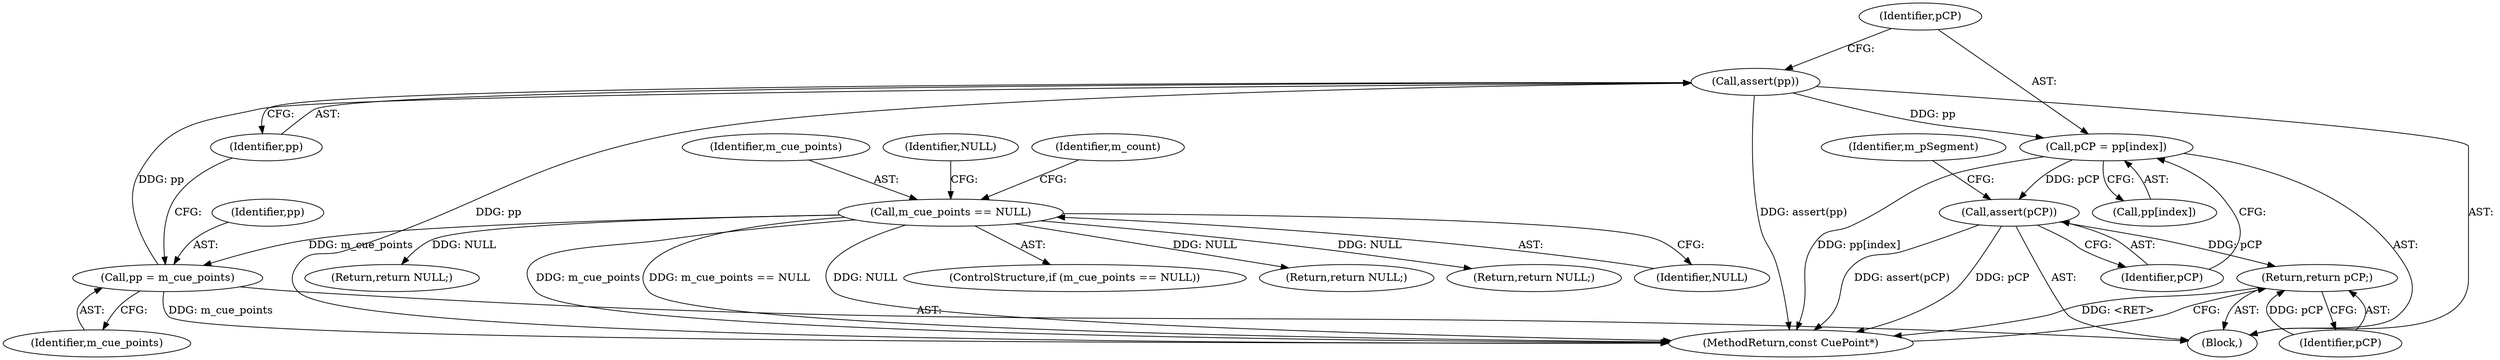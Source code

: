 digraph "1_Android_04839626ed859623901ebd3a5fd483982186b59d_101@API" {
"1000138" [label="(Call,assert(pp))"];
"1000135" [label="(Call,pp = m_cue_points)"];
"1000105" [label="(Call,m_cue_points == NULL)"];
"1000140" [label="(Call,pCP = pp[index])"];
"1000145" [label="(Call,assert(pCP))"];
"1000155" [label="(Return,return pCP;)"];
"1000135" [label="(Call,pp = m_cue_points)"];
"1000157" [label="(MethodReturn,const CuePoint*)"];
"1000138" [label="(Call,assert(pp))"];
"1000104" [label="(ControlStructure,if (m_cue_points == NULL))"];
"1000103" [label="(Block,)"];
"1000156" [label="(Identifier,pCP)"];
"1000146" [label="(Identifier,pCP)"];
"1000142" [label="(Call,pp[index])"];
"1000127" [label="(Return,return NULL;)"];
"1000155" [label="(Return,return pCP;)"];
"1000108" [label="(Return,return NULL;)"];
"1000136" [label="(Identifier,pp)"];
"1000107" [label="(Identifier,NULL)"];
"1000109" [label="(Identifier,NULL)"];
"1000140" [label="(Call,pCP = pp[index])"];
"1000149" [label="(Identifier,m_pSegment)"];
"1000141" [label="(Identifier,pCP)"];
"1000112" [label="(Identifier,m_count)"];
"1000114" [label="(Return,return NULL;)"];
"1000145" [label="(Call,assert(pCP))"];
"1000105" [label="(Call,m_cue_points == NULL)"];
"1000139" [label="(Identifier,pp)"];
"1000106" [label="(Identifier,m_cue_points)"];
"1000137" [label="(Identifier,m_cue_points)"];
"1000138" -> "1000103"  [label="AST: "];
"1000138" -> "1000139"  [label="CFG: "];
"1000139" -> "1000138"  [label="AST: "];
"1000141" -> "1000138"  [label="CFG: "];
"1000138" -> "1000157"  [label="DDG: assert(pp)"];
"1000138" -> "1000157"  [label="DDG: pp"];
"1000135" -> "1000138"  [label="DDG: pp"];
"1000138" -> "1000140"  [label="DDG: pp"];
"1000135" -> "1000103"  [label="AST: "];
"1000135" -> "1000137"  [label="CFG: "];
"1000136" -> "1000135"  [label="AST: "];
"1000137" -> "1000135"  [label="AST: "];
"1000139" -> "1000135"  [label="CFG: "];
"1000135" -> "1000157"  [label="DDG: m_cue_points"];
"1000105" -> "1000135"  [label="DDG: m_cue_points"];
"1000105" -> "1000104"  [label="AST: "];
"1000105" -> "1000107"  [label="CFG: "];
"1000106" -> "1000105"  [label="AST: "];
"1000107" -> "1000105"  [label="AST: "];
"1000109" -> "1000105"  [label="CFG: "];
"1000112" -> "1000105"  [label="CFG: "];
"1000105" -> "1000157"  [label="DDG: m_cue_points == NULL"];
"1000105" -> "1000157"  [label="DDG: NULL"];
"1000105" -> "1000157"  [label="DDG: m_cue_points"];
"1000105" -> "1000108"  [label="DDG: NULL"];
"1000105" -> "1000114"  [label="DDG: NULL"];
"1000105" -> "1000127"  [label="DDG: NULL"];
"1000140" -> "1000103"  [label="AST: "];
"1000140" -> "1000142"  [label="CFG: "];
"1000141" -> "1000140"  [label="AST: "];
"1000142" -> "1000140"  [label="AST: "];
"1000146" -> "1000140"  [label="CFG: "];
"1000140" -> "1000157"  [label="DDG: pp[index]"];
"1000140" -> "1000145"  [label="DDG: pCP"];
"1000145" -> "1000103"  [label="AST: "];
"1000145" -> "1000146"  [label="CFG: "];
"1000146" -> "1000145"  [label="AST: "];
"1000149" -> "1000145"  [label="CFG: "];
"1000145" -> "1000157"  [label="DDG: pCP"];
"1000145" -> "1000157"  [label="DDG: assert(pCP)"];
"1000145" -> "1000155"  [label="DDG: pCP"];
"1000155" -> "1000103"  [label="AST: "];
"1000155" -> "1000156"  [label="CFG: "];
"1000156" -> "1000155"  [label="AST: "];
"1000157" -> "1000155"  [label="CFG: "];
"1000155" -> "1000157"  [label="DDG: <RET>"];
"1000156" -> "1000155"  [label="DDG: pCP"];
}
